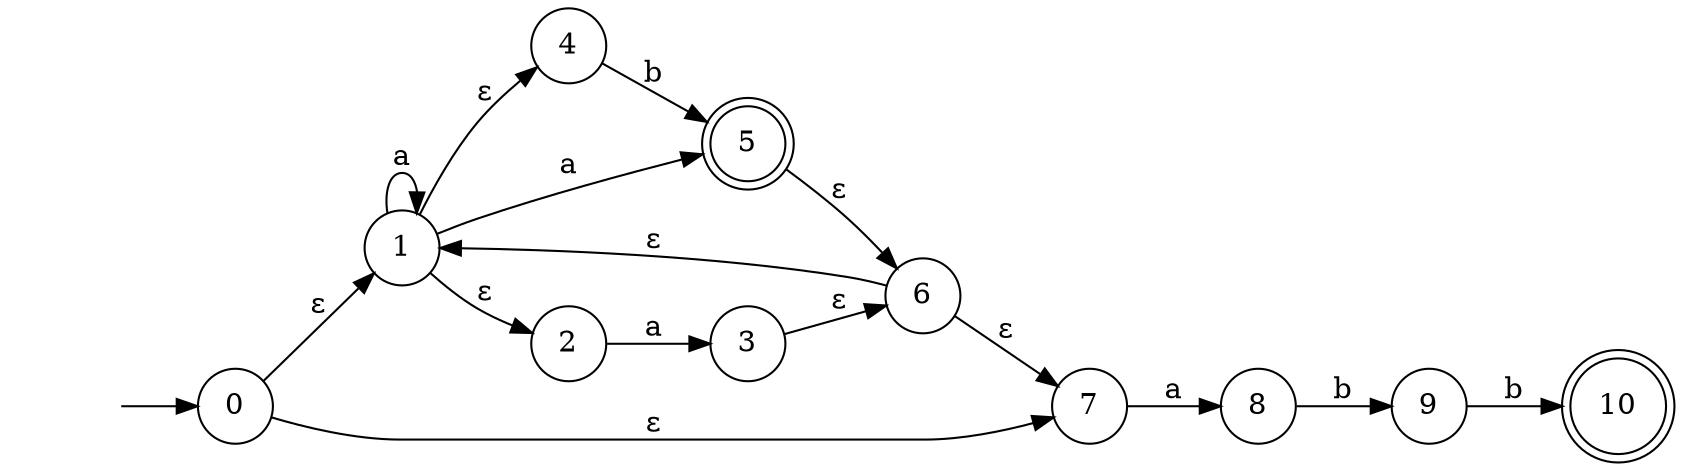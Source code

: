 digraph NFA {
	graph [rankdir=LR]
	"" [label="" shape=plaintext]
	10 [label=10 shape=doublecircle]
	5 [label=5 shape=doublecircle]
	0 [label=0 shape=circle]
	1 [label=1 shape=circle]
	2 [label=2 shape=circle]
	3 [label=3 shape=circle]
	4 [label=4 shape=circle]
	6 [label=6 shape=circle]
	7 [label=7 shape=circle]
	8 [label=8 shape=circle]
	9 [label=9 shape=circle]
	"" -> 0 [label=""]
	0 -> 7 [label="ε"]
	0 -> 1 [label="ε"]
	1 -> 2 [label="ε"]
	1 -> 4 [label="ε"]
	1 -> 5 [label=a]
	1 -> 1 [label=a]
	2 -> 3 [label=a]
	3 -> 6 [label="ε"]
	4 -> 5 [label=b]
	5 -> 6 [label="ε"]
	6 -> 7 [label="ε"]
	6 -> 1 [label="ε"]
	7 -> 8 [label=a]
	8 -> 9 [label=b]
	9 -> 10 [label=b]
}
